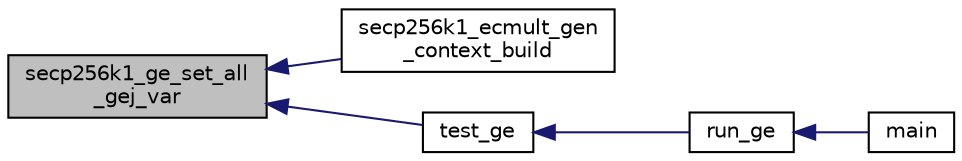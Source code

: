 digraph "secp256k1_ge_set_all_gej_var"
{
  edge [fontname="Helvetica",fontsize="10",labelfontname="Helvetica",labelfontsize="10"];
  node [fontname="Helvetica",fontsize="10",shape=record];
  rankdir="LR";
  Node861 [label="secp256k1_ge_set_all\l_gej_var",height=0.2,width=0.4,color="black", fillcolor="grey75", style="filled", fontcolor="black"];
  Node861 -> Node862 [dir="back",color="midnightblue",fontsize="10",style="solid",fontname="Helvetica"];
  Node862 [label="secp256k1_ecmult_gen\l_context_build",height=0.2,width=0.4,color="black", fillcolor="white", style="filled",URL="$d9/d00/ecmult__gen__impl_8h.html#afaf90b2a6554053187cdc89df0dafd21"];
  Node861 -> Node863 [dir="back",color="midnightblue",fontsize="10",style="solid",fontname="Helvetica"];
  Node863 [label="test_ge",height=0.2,width=0.4,color="black", fillcolor="white", style="filled",URL="$d5/d7f/tests_8c.html#a3084bb11900a5e4d33115904d0ceb847"];
  Node863 -> Node864 [dir="back",color="midnightblue",fontsize="10",style="solid",fontname="Helvetica"];
  Node864 [label="run_ge",height=0.2,width=0.4,color="black", fillcolor="white", style="filled",URL="$d5/d7f/tests_8c.html#aa7ad70a73e9a44f0b9486ffe6f46ca39"];
  Node864 -> Node865 [dir="back",color="midnightblue",fontsize="10",style="solid",fontname="Helvetica"];
  Node865 [label="main",height=0.2,width=0.4,color="black", fillcolor="white", style="filled",URL="$d5/d7f/tests_8c.html#a3c04138a5bfe5d72780bb7e82a18e627"];
}
